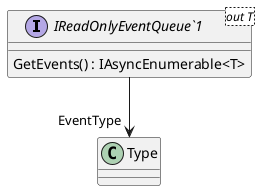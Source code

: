 @startuml
interface "IReadOnlyEventQueue`1"<out T> {
    GetEvents() : IAsyncEnumerable<T>
}
"IReadOnlyEventQueue`1" --> "EventType" Type
@enduml
